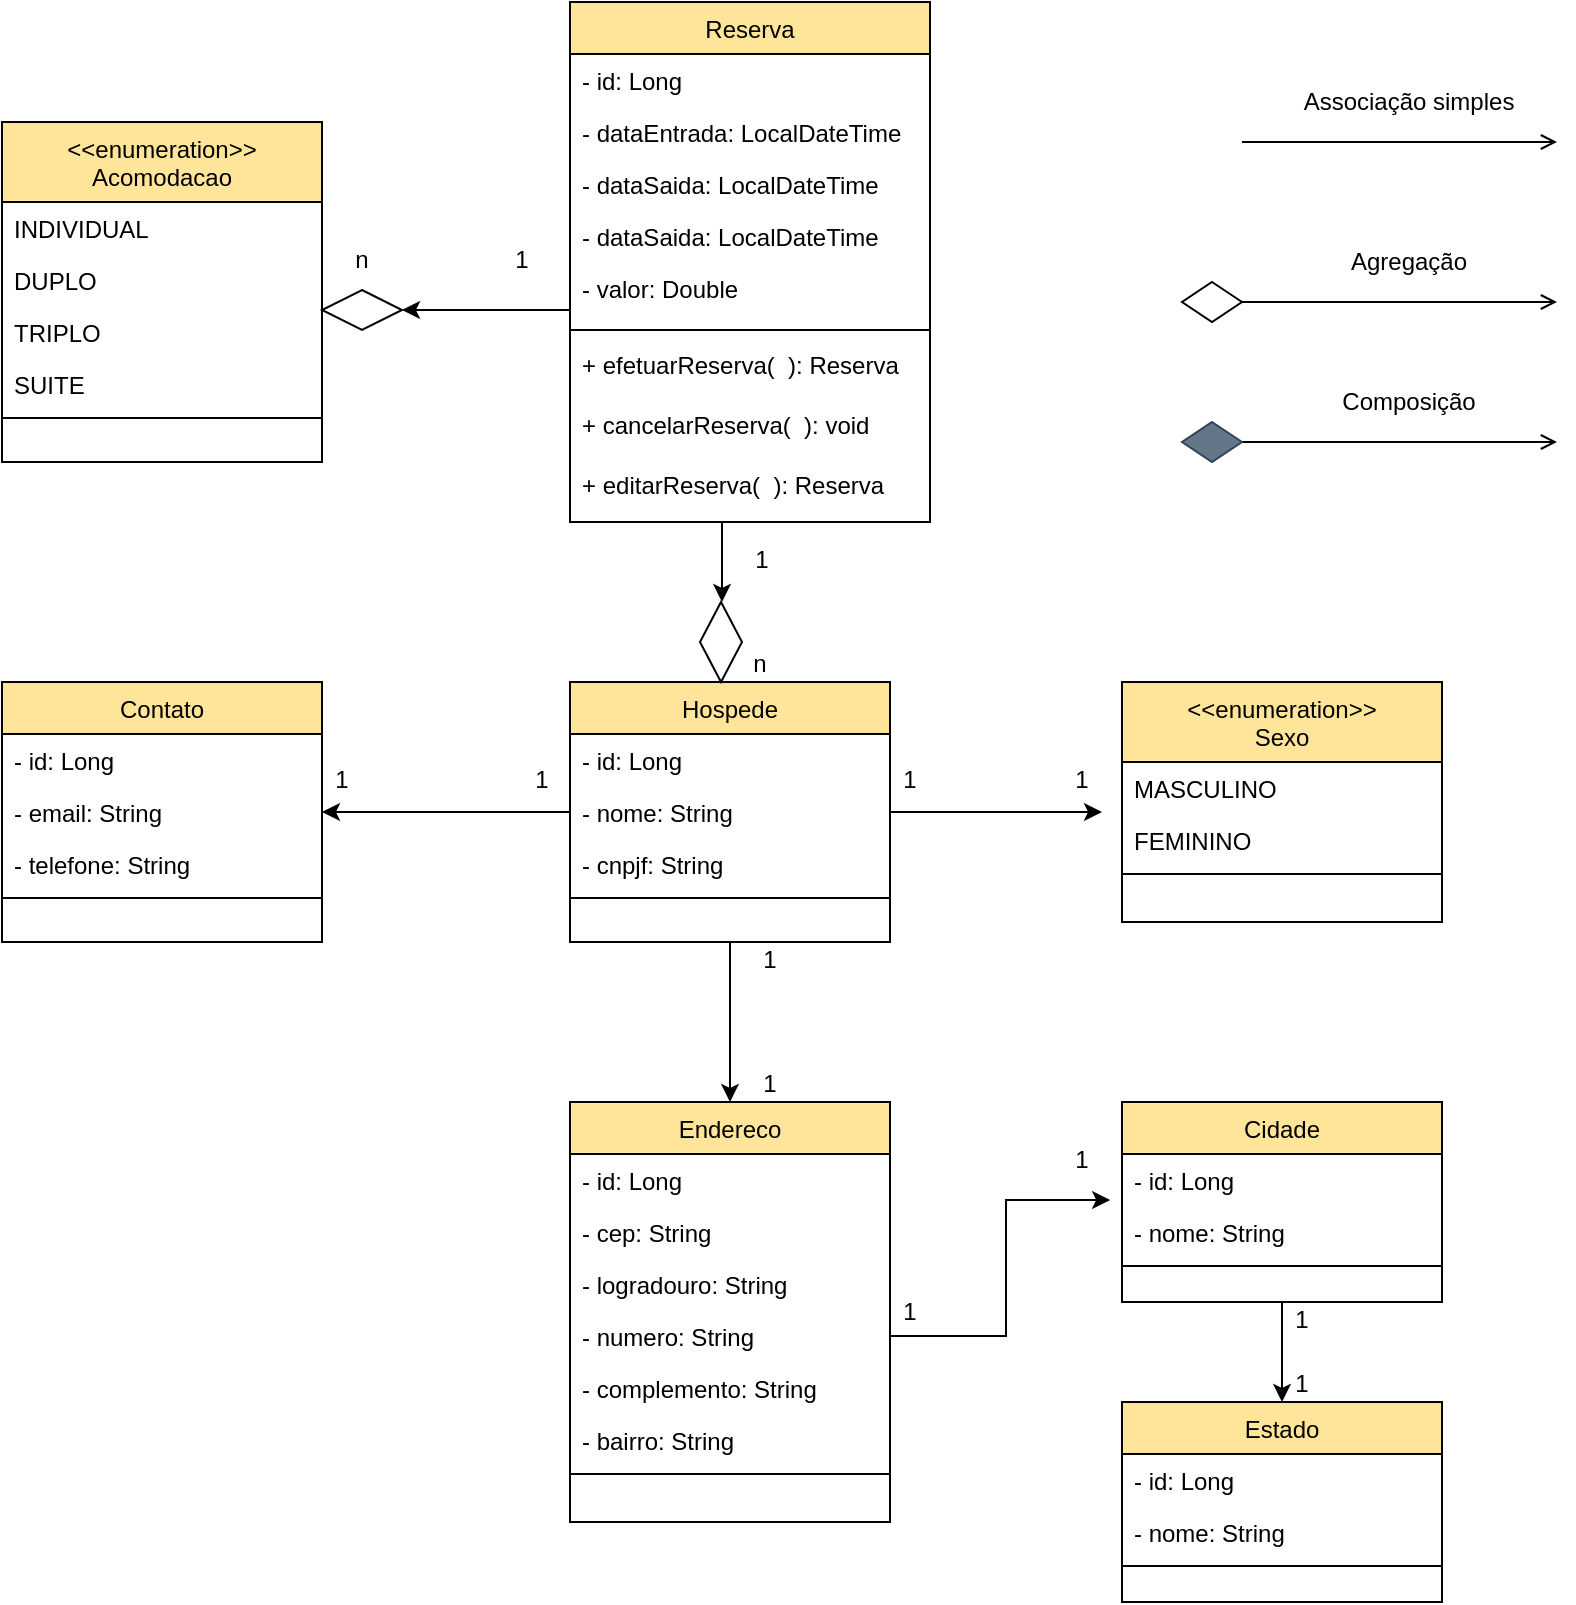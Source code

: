 <mxfile version="21.5.2" type="device">
  <diagram id="C5RBs43oDa-KdzZeNtuy" name="Page-1">
    <mxGraphModel dx="880" dy="484" grid="1" gridSize="10" guides="1" tooltips="1" connect="1" arrows="1" fold="1" page="1" pageScale="1" pageWidth="827" pageHeight="1169" math="0" shadow="0">
      <root>
        <mxCell id="WIyWlLk6GJQsqaUBKTNV-0" />
        <mxCell id="WIyWlLk6GJQsqaUBKTNV-1" parent="WIyWlLk6GJQsqaUBKTNV-0" />
        <mxCell id="zkfFHV4jXpPFQw0GAbJ--26" value="" style="endArrow=open;shadow=0;strokeWidth=1;rounded=0;endFill=1;edgeStyle=elbowEdgeStyle;elbow=vertical;" parent="WIyWlLk6GJQsqaUBKTNV-1" edge="1">
          <mxGeometry x="0.5" y="41" relative="1" as="geometry">
            <mxPoint x="660" y="90" as="sourcePoint" />
            <mxPoint x="817.5" y="90.497" as="targetPoint" />
            <mxPoint x="-40" y="32" as="offset" />
          </mxGeometry>
        </mxCell>
        <mxCell id="zkfFHV4jXpPFQw0GAbJ--29" value="Associação simples" style="text;html=1;resizable=0;points=[];;align=center;verticalAlign=middle;labelBackgroundColor=none;rounded=0;shadow=0;strokeWidth=1;fontSize=12;" parent="zkfFHV4jXpPFQw0GAbJ--26" vertex="1" connectable="0">
          <mxGeometry x="0.5" y="49" relative="1" as="geometry">
            <mxPoint x="-36" y="29" as="offset" />
          </mxGeometry>
        </mxCell>
        <mxCell id="vtJ8CXZ5d6fNkZwv_1oy-24" style="edgeStyle=orthogonalEdgeStyle;rounded=0;orthogonalLoop=1;jettySize=auto;html=1;entryX=0.5;entryY=0;entryDx=0;entryDy=0;" parent="WIyWlLk6GJQsqaUBKTNV-1" source="2EbZH6B4zTFMJtdcwyeO-7" target="2EbZH6B4zTFMJtdcwyeO-19" edge="1">
          <mxGeometry relative="1" as="geometry" />
        </mxCell>
        <mxCell id="2EbZH6B4zTFMJtdcwyeO-7" value="Hospede" style="swimlane;fontStyle=0;align=center;verticalAlign=top;childLayout=stackLayout;horizontal=1;startSize=26;horizontalStack=0;resizeParent=1;resizeLast=0;collapsible=1;marginBottom=0;rounded=0;shadow=0;strokeWidth=1;fillColor=#FFE599;" parent="WIyWlLk6GJQsqaUBKTNV-1" vertex="1">
          <mxGeometry x="324" y="360" width="160" height="130" as="geometry">
            <mxRectangle x="230" y="140" width="160" height="26" as="alternateBounds" />
          </mxGeometry>
        </mxCell>
        <mxCell id="2EbZH6B4zTFMJtdcwyeO-59" value="- id: Long" style="text;align=left;verticalAlign=top;spacingLeft=4;spacingRight=4;overflow=hidden;rotatable=0;points=[[0,0.5],[1,0.5]];portConstraint=eastwest;" parent="2EbZH6B4zTFMJtdcwyeO-7" vertex="1">
          <mxGeometry y="26" width="160" height="26" as="geometry" />
        </mxCell>
        <mxCell id="vtJ8CXZ5d6fNkZwv_1oy-33" style="edgeStyle=orthogonalEdgeStyle;rounded=0;orthogonalLoop=1;jettySize=auto;html=1;" parent="2EbZH6B4zTFMJtdcwyeO-7" source="2EbZH6B4zTFMJtdcwyeO-8" edge="1">
          <mxGeometry relative="1" as="geometry">
            <mxPoint x="266" y="65" as="targetPoint" />
          </mxGeometry>
        </mxCell>
        <mxCell id="2EbZH6B4zTFMJtdcwyeO-8" value="- nome: String" style="text;align=left;verticalAlign=top;spacingLeft=4;spacingRight=4;overflow=hidden;rotatable=0;points=[[0,0.5],[1,0.5]];portConstraint=eastwest;" parent="2EbZH6B4zTFMJtdcwyeO-7" vertex="1">
          <mxGeometry y="52" width="160" height="26" as="geometry" />
        </mxCell>
        <mxCell id="2EbZH6B4zTFMJtdcwyeO-9" value="- cnpjf: String" style="text;align=left;verticalAlign=top;spacingLeft=4;spacingRight=4;overflow=hidden;rotatable=0;points=[[0,0.5],[1,0.5]];portConstraint=eastwest;rounded=0;shadow=0;html=0;" parent="2EbZH6B4zTFMJtdcwyeO-7" vertex="1">
          <mxGeometry y="78" width="160" height="26" as="geometry" />
        </mxCell>
        <mxCell id="2EbZH6B4zTFMJtdcwyeO-11" value="" style="line;html=1;strokeWidth=1;align=left;verticalAlign=middle;spacingTop=-1;spacingLeft=3;spacingRight=3;rotatable=0;labelPosition=right;points=[];portConstraint=eastwest;" parent="2EbZH6B4zTFMJtdcwyeO-7" vertex="1">
          <mxGeometry y="104" width="160" height="8" as="geometry" />
        </mxCell>
        <mxCell id="2EbZH6B4zTFMJtdcwyeO-19" value="Endereco" style="swimlane;fontStyle=0;align=center;verticalAlign=top;childLayout=stackLayout;horizontal=1;startSize=26;horizontalStack=0;resizeParent=1;resizeLast=0;collapsible=1;marginBottom=0;rounded=0;shadow=0;strokeWidth=1;fillColor=#FFE599;" parent="WIyWlLk6GJQsqaUBKTNV-1" vertex="1">
          <mxGeometry x="324" y="570" width="160" height="210" as="geometry">
            <mxRectangle x="230" y="140" width="160" height="26" as="alternateBounds" />
          </mxGeometry>
        </mxCell>
        <mxCell id="2EbZH6B4zTFMJtdcwyeO-62" value="- id: Long" style="text;align=left;verticalAlign=top;spacingLeft=4;spacingRight=4;overflow=hidden;rotatable=0;points=[[0,0.5],[1,0.5]];portConstraint=eastwest;" parent="2EbZH6B4zTFMJtdcwyeO-19" vertex="1">
          <mxGeometry y="26" width="160" height="26" as="geometry" />
        </mxCell>
        <mxCell id="2EbZH6B4zTFMJtdcwyeO-20" value="- cep: String" style="text;align=left;verticalAlign=top;spacingLeft=4;spacingRight=4;overflow=hidden;rotatable=0;points=[[0,0.5],[1,0.5]];portConstraint=eastwest;" parent="2EbZH6B4zTFMJtdcwyeO-19" vertex="1">
          <mxGeometry y="52" width="160" height="26" as="geometry" />
        </mxCell>
        <mxCell id="2EbZH6B4zTFMJtdcwyeO-21" value="- logradouro: String&#xa;" style="text;align=left;verticalAlign=top;spacingLeft=4;spacingRight=4;overflow=hidden;rotatable=0;points=[[0,0.5],[1,0.5]];portConstraint=eastwest;rounded=0;shadow=0;html=0;" parent="2EbZH6B4zTFMJtdcwyeO-19" vertex="1">
          <mxGeometry y="78" width="160" height="26" as="geometry" />
        </mxCell>
        <mxCell id="2EbZH6B4zTFMJtdcwyeO-22" value="- numero: String" style="text;align=left;verticalAlign=top;spacingLeft=4;spacingRight=4;overflow=hidden;rotatable=0;points=[[0,0.5],[1,0.5]];portConstraint=eastwest;rounded=0;shadow=0;html=0;" parent="2EbZH6B4zTFMJtdcwyeO-19" vertex="1">
          <mxGeometry y="104" width="160" height="26" as="geometry" />
        </mxCell>
        <mxCell id="2EbZH6B4zTFMJtdcwyeO-29" value="- complemento: String" style="text;align=left;verticalAlign=top;spacingLeft=4;spacingRight=4;overflow=hidden;rotatable=0;points=[[0,0.5],[1,0.5]];portConstraint=eastwest;rounded=0;shadow=0;html=0;" parent="2EbZH6B4zTFMJtdcwyeO-19" vertex="1">
          <mxGeometry y="130" width="160" height="26" as="geometry" />
        </mxCell>
        <mxCell id="2EbZH6B4zTFMJtdcwyeO-30" value="- bairro: String" style="text;align=left;verticalAlign=top;spacingLeft=4;spacingRight=4;overflow=hidden;rotatable=0;points=[[0,0.5],[1,0.5]];portConstraint=eastwest;rounded=0;shadow=0;html=0;" parent="2EbZH6B4zTFMJtdcwyeO-19" vertex="1">
          <mxGeometry y="156" width="160" height="26" as="geometry" />
        </mxCell>
        <mxCell id="2EbZH6B4zTFMJtdcwyeO-23" value="" style="line;html=1;strokeWidth=1;align=left;verticalAlign=middle;spacingTop=-1;spacingLeft=3;spacingRight=3;rotatable=0;labelPosition=right;points=[];portConstraint=eastwest;" parent="2EbZH6B4zTFMJtdcwyeO-19" vertex="1">
          <mxGeometry y="182" width="160" height="8" as="geometry" />
        </mxCell>
        <mxCell id="2EbZH6B4zTFMJtdcwyeO-24" value="Contato" style="swimlane;fontStyle=0;align=center;verticalAlign=top;childLayout=stackLayout;horizontal=1;startSize=26;horizontalStack=0;resizeParent=1;resizeLast=0;collapsible=1;marginBottom=0;rounded=0;shadow=0;strokeWidth=1;fillColor=#FFE599;" parent="WIyWlLk6GJQsqaUBKTNV-1" vertex="1">
          <mxGeometry x="40" y="360" width="160" height="130" as="geometry">
            <mxRectangle x="230" y="140" width="160" height="26" as="alternateBounds" />
          </mxGeometry>
        </mxCell>
        <mxCell id="2EbZH6B4zTFMJtdcwyeO-61" value="- id: Long" style="text;align=left;verticalAlign=top;spacingLeft=4;spacingRight=4;overflow=hidden;rotatable=0;points=[[0,0.5],[1,0.5]];portConstraint=eastwest;" parent="2EbZH6B4zTFMJtdcwyeO-24" vertex="1">
          <mxGeometry y="26" width="160" height="26" as="geometry" />
        </mxCell>
        <mxCell id="2EbZH6B4zTFMJtdcwyeO-25" value="- email: String" style="text;align=left;verticalAlign=top;spacingLeft=4;spacingRight=4;overflow=hidden;rotatable=0;points=[[0,0.5],[1,0.5]];portConstraint=eastwest;" parent="2EbZH6B4zTFMJtdcwyeO-24" vertex="1">
          <mxGeometry y="52" width="160" height="26" as="geometry" />
        </mxCell>
        <mxCell id="2EbZH6B4zTFMJtdcwyeO-26" value="- telefone: String" style="text;align=left;verticalAlign=top;spacingLeft=4;spacingRight=4;overflow=hidden;rotatable=0;points=[[0,0.5],[1,0.5]];portConstraint=eastwest;rounded=0;shadow=0;html=0;" parent="2EbZH6B4zTFMJtdcwyeO-24" vertex="1">
          <mxGeometry y="78" width="160" height="26" as="geometry" />
        </mxCell>
        <mxCell id="2EbZH6B4zTFMJtdcwyeO-28" value="" style="line;html=1;strokeWidth=1;align=left;verticalAlign=middle;spacingTop=-1;spacingLeft=3;spacingRight=3;rotatable=0;labelPosition=right;points=[];portConstraint=eastwest;" parent="2EbZH6B4zTFMJtdcwyeO-24" vertex="1">
          <mxGeometry y="104" width="160" height="8" as="geometry" />
        </mxCell>
        <mxCell id="vtJ8CXZ5d6fNkZwv_1oy-29" style="edgeStyle=orthogonalEdgeStyle;rounded=0;orthogonalLoop=1;jettySize=auto;html=1;entryX=0.5;entryY=0;entryDx=0;entryDy=0;" parent="WIyWlLk6GJQsqaUBKTNV-1" source="2EbZH6B4zTFMJtdcwyeO-32" target="2EbZH6B4zTFMJtdcwyeO-37" edge="1">
          <mxGeometry relative="1" as="geometry" />
        </mxCell>
        <mxCell id="2EbZH6B4zTFMJtdcwyeO-32" value="Cidade" style="swimlane;fontStyle=0;align=center;verticalAlign=top;childLayout=stackLayout;horizontal=1;startSize=26;horizontalStack=0;resizeParent=1;resizeLast=0;collapsible=1;marginBottom=0;rounded=0;shadow=0;strokeWidth=1;fillColor=#FFE599;" parent="WIyWlLk6GJQsqaUBKTNV-1" vertex="1">
          <mxGeometry x="600" y="570" width="160" height="100" as="geometry">
            <mxRectangle x="230" y="140" width="160" height="26" as="alternateBounds" />
          </mxGeometry>
        </mxCell>
        <mxCell id="2EbZH6B4zTFMJtdcwyeO-64" value="- id: Long" style="text;align=left;verticalAlign=top;spacingLeft=4;spacingRight=4;overflow=hidden;rotatable=0;points=[[0,0.5],[1,0.5]];portConstraint=eastwest;" parent="2EbZH6B4zTFMJtdcwyeO-32" vertex="1">
          <mxGeometry y="26" width="160" height="26" as="geometry" />
        </mxCell>
        <mxCell id="2EbZH6B4zTFMJtdcwyeO-33" value="- nome: String" style="text;align=left;verticalAlign=top;spacingLeft=4;spacingRight=4;overflow=hidden;rotatable=0;points=[[0,0.5],[1,0.5]];portConstraint=eastwest;" parent="2EbZH6B4zTFMJtdcwyeO-32" vertex="1">
          <mxGeometry y="52" width="160" height="26" as="geometry" />
        </mxCell>
        <mxCell id="2EbZH6B4zTFMJtdcwyeO-36" value="" style="line;html=1;strokeWidth=1;align=left;verticalAlign=middle;spacingTop=-1;spacingLeft=3;spacingRight=3;rotatable=0;labelPosition=right;points=[];portConstraint=eastwest;" parent="2EbZH6B4zTFMJtdcwyeO-32" vertex="1">
          <mxGeometry y="78" width="160" height="8" as="geometry" />
        </mxCell>
        <mxCell id="2EbZH6B4zTFMJtdcwyeO-37" value="Estado" style="swimlane;fontStyle=0;align=center;verticalAlign=top;childLayout=stackLayout;horizontal=1;startSize=26;horizontalStack=0;resizeParent=1;resizeLast=0;collapsible=1;marginBottom=0;rounded=0;shadow=0;strokeWidth=1;fillColor=#FFE599;" parent="WIyWlLk6GJQsqaUBKTNV-1" vertex="1">
          <mxGeometry x="600" y="720" width="160" height="100" as="geometry">
            <mxRectangle x="230" y="140" width="160" height="26" as="alternateBounds" />
          </mxGeometry>
        </mxCell>
        <mxCell id="2EbZH6B4zTFMJtdcwyeO-63" value="- id: Long" style="text;align=left;verticalAlign=top;spacingLeft=4;spacingRight=4;overflow=hidden;rotatable=0;points=[[0,0.5],[1,0.5]];portConstraint=eastwest;" parent="2EbZH6B4zTFMJtdcwyeO-37" vertex="1">
          <mxGeometry y="26" width="160" height="26" as="geometry" />
        </mxCell>
        <mxCell id="2EbZH6B4zTFMJtdcwyeO-38" value="- nome: String" style="text;align=left;verticalAlign=top;spacingLeft=4;spacingRight=4;overflow=hidden;rotatable=0;points=[[0,0.5],[1,0.5]];portConstraint=eastwest;" parent="2EbZH6B4zTFMJtdcwyeO-37" vertex="1">
          <mxGeometry y="52" width="160" height="26" as="geometry" />
        </mxCell>
        <mxCell id="2EbZH6B4zTFMJtdcwyeO-39" value="" style="line;html=1;strokeWidth=1;align=left;verticalAlign=middle;spacingTop=-1;spacingLeft=3;spacingRight=3;rotatable=0;labelPosition=right;points=[];portConstraint=eastwest;" parent="2EbZH6B4zTFMJtdcwyeO-37" vertex="1">
          <mxGeometry y="78" width="160" height="8" as="geometry" />
        </mxCell>
        <mxCell id="vtJ8CXZ5d6fNkZwv_1oy-36" value="" style="edgeStyle=orthogonalEdgeStyle;rounded=0;orthogonalLoop=1;jettySize=auto;html=1;" parent="WIyWlLk6GJQsqaUBKTNV-1" source="2EbZH6B4zTFMJtdcwyeO-40" target="vtJ8CXZ5d6fNkZwv_1oy-35" edge="1">
          <mxGeometry relative="1" as="geometry">
            <Array as="points">
              <mxPoint x="300" y="174" />
              <mxPoint x="300" y="174" />
            </Array>
          </mxGeometry>
        </mxCell>
        <mxCell id="2EbZH6B4zTFMJtdcwyeO-40" value="Reserva" style="swimlane;fontStyle=0;align=center;verticalAlign=top;childLayout=stackLayout;horizontal=1;startSize=26;horizontalStack=0;resizeParent=1;resizeLast=0;collapsible=1;marginBottom=0;rounded=0;shadow=0;strokeWidth=1;fillColor=#FFE599;" parent="WIyWlLk6GJQsqaUBKTNV-1" vertex="1">
          <mxGeometry x="324" y="20" width="180" height="260" as="geometry">
            <mxRectangle x="230" y="140" width="160" height="26" as="alternateBounds" />
          </mxGeometry>
        </mxCell>
        <mxCell id="2EbZH6B4zTFMJtdcwyeO-60" value="- id: Long" style="text;align=left;verticalAlign=top;spacingLeft=4;spacingRight=4;overflow=hidden;rotatable=0;points=[[0,0.5],[1,0.5]];portConstraint=eastwest;" parent="2EbZH6B4zTFMJtdcwyeO-40" vertex="1">
          <mxGeometry y="26" width="180" height="26" as="geometry" />
        </mxCell>
        <mxCell id="2EbZH6B4zTFMJtdcwyeO-45" value="- dataEntrada: LocalDateTime" style="text;align=left;verticalAlign=top;spacingLeft=4;spacingRight=4;overflow=hidden;rotatable=0;points=[[0,0.5],[1,0.5]];portConstraint=eastwest;rounded=0;shadow=0;html=0;" parent="2EbZH6B4zTFMJtdcwyeO-40" vertex="1">
          <mxGeometry y="52" width="180" height="26" as="geometry" />
        </mxCell>
        <mxCell id="vtJ8CXZ5d6fNkZwv_1oy-34" value="- dataSaida: LocalDateTime" style="text;align=left;verticalAlign=top;spacingLeft=4;spacingRight=4;overflow=hidden;rotatable=0;points=[[0,0.5],[1,0.5]];portConstraint=eastwest;rounded=0;shadow=0;html=0;" parent="2EbZH6B4zTFMJtdcwyeO-40" vertex="1">
          <mxGeometry y="78" width="180" height="26" as="geometry" />
        </mxCell>
        <mxCell id="2EbZH6B4zTFMJtdcwyeO-47" value="- dataSaida: LocalDateTime" style="text;align=left;verticalAlign=top;spacingLeft=4;spacingRight=4;overflow=hidden;rotatable=0;points=[[0,0.5],[1,0.5]];portConstraint=eastwest;rounded=0;shadow=0;html=0;" parent="2EbZH6B4zTFMJtdcwyeO-40" vertex="1">
          <mxGeometry y="104" width="180" height="26" as="geometry" />
        </mxCell>
        <mxCell id="2EbZH6B4zTFMJtdcwyeO-48" value="- valor: Double" style="text;align=left;verticalAlign=top;spacingLeft=4;spacingRight=4;overflow=hidden;rotatable=0;points=[[0,0.5],[1,0.5]];portConstraint=eastwest;rounded=0;shadow=0;html=0;" parent="2EbZH6B4zTFMJtdcwyeO-40" vertex="1">
          <mxGeometry y="130" width="180" height="30" as="geometry" />
        </mxCell>
        <mxCell id="2EbZH6B4zTFMJtdcwyeO-46" value="" style="line;html=1;strokeWidth=1;align=left;verticalAlign=middle;spacingTop=-1;spacingLeft=3;spacingRight=3;rotatable=0;labelPosition=right;points=[];portConstraint=eastwest;" parent="2EbZH6B4zTFMJtdcwyeO-40" vertex="1">
          <mxGeometry y="160" width="180" height="8" as="geometry" />
        </mxCell>
        <mxCell id="vtJ8CXZ5d6fNkZwv_1oy-43" value="+ efetuarReserva(  ): Reserva" style="text;align=left;verticalAlign=top;spacingLeft=4;spacingRight=4;overflow=hidden;rotatable=0;points=[[0,0.5],[1,0.5]];portConstraint=eastwest;rounded=0;shadow=0;html=0;" parent="2EbZH6B4zTFMJtdcwyeO-40" vertex="1">
          <mxGeometry y="168" width="180" height="30" as="geometry" />
        </mxCell>
        <mxCell id="vtJ8CXZ5d6fNkZwv_1oy-44" value="+ cancelarReserva(  ): void" style="text;align=left;verticalAlign=top;spacingLeft=4;spacingRight=4;overflow=hidden;rotatable=0;points=[[0,0.5],[1,0.5]];portConstraint=eastwest;rounded=0;shadow=0;html=0;" parent="2EbZH6B4zTFMJtdcwyeO-40" vertex="1">
          <mxGeometry y="198" width="180" height="30" as="geometry" />
        </mxCell>
        <mxCell id="vtJ8CXZ5d6fNkZwv_1oy-45" value="+ editarReserva(  ): Reserva" style="text;align=left;verticalAlign=top;spacingLeft=4;spacingRight=4;overflow=hidden;rotatable=0;points=[[0,0.5],[1,0.5]];portConstraint=eastwest;rounded=0;shadow=0;html=0;" parent="2EbZH6B4zTFMJtdcwyeO-40" vertex="1">
          <mxGeometry y="228" width="180" height="30" as="geometry" />
        </mxCell>
        <mxCell id="2EbZH6B4zTFMJtdcwyeO-49" value="&lt;&lt;enumeration&gt;&gt; &#xa;Acomodacao" style="swimlane;fontStyle=0;align=center;verticalAlign=top;childLayout=stackLayout;horizontal=1;startSize=40;horizontalStack=0;resizeParent=1;resizeLast=0;collapsible=1;marginBottom=0;rounded=0;shadow=0;strokeWidth=1;fillColor=#FFE599;" parent="WIyWlLk6GJQsqaUBKTNV-1" vertex="1">
          <mxGeometry x="40" y="80" width="160" height="170" as="geometry">
            <mxRectangle x="230" y="140" width="160" height="26" as="alternateBounds" />
          </mxGeometry>
        </mxCell>
        <mxCell id="2EbZH6B4zTFMJtdcwyeO-51" value="INDIVIDUAL" style="text;align=left;verticalAlign=top;spacingLeft=4;spacingRight=4;overflow=hidden;rotatable=0;points=[[0,0.5],[1,0.5]];portConstraint=eastwest;rounded=0;shadow=0;html=0;" parent="2EbZH6B4zTFMJtdcwyeO-49" vertex="1">
          <mxGeometry y="40" width="160" height="26" as="geometry" />
        </mxCell>
        <mxCell id="2EbZH6B4zTFMJtdcwyeO-55" value="DUPLO" style="text;align=left;verticalAlign=top;spacingLeft=4;spacingRight=4;overflow=hidden;rotatable=0;points=[[0,0.5],[1,0.5]];portConstraint=eastwest;rounded=0;shadow=0;html=0;" parent="2EbZH6B4zTFMJtdcwyeO-49" vertex="1">
          <mxGeometry y="66" width="160" height="26" as="geometry" />
        </mxCell>
        <mxCell id="2EbZH6B4zTFMJtdcwyeO-56" value="TRIPLO" style="text;align=left;verticalAlign=top;spacingLeft=4;spacingRight=4;overflow=hidden;rotatable=0;points=[[0,0.5],[1,0.5]];portConstraint=eastwest;rounded=0;shadow=0;html=0;" parent="2EbZH6B4zTFMJtdcwyeO-49" vertex="1">
          <mxGeometry y="92" width="160" height="26" as="geometry" />
        </mxCell>
        <mxCell id="2EbZH6B4zTFMJtdcwyeO-57" value="SUITE" style="text;align=left;verticalAlign=top;spacingLeft=4;spacingRight=4;overflow=hidden;rotatable=0;points=[[0,0.5],[1,0.5]];portConstraint=eastwest;rounded=0;shadow=0;html=0;" parent="2EbZH6B4zTFMJtdcwyeO-49" vertex="1">
          <mxGeometry y="118" width="160" height="26" as="geometry" />
        </mxCell>
        <mxCell id="2EbZH6B4zTFMJtdcwyeO-53" value="" style="line;html=1;strokeWidth=1;align=left;verticalAlign=middle;spacingTop=-1;spacingLeft=3;spacingRight=3;rotatable=0;labelPosition=right;points=[];portConstraint=eastwest;" parent="2EbZH6B4zTFMJtdcwyeO-49" vertex="1">
          <mxGeometry y="144" width="160" height="8" as="geometry" />
        </mxCell>
        <mxCell id="vtJ8CXZ5d6fNkZwv_1oy-2" value="" style="endArrow=open;shadow=0;strokeWidth=1;rounded=0;endFill=1;edgeStyle=elbowEdgeStyle;elbow=vertical;" parent="WIyWlLk6GJQsqaUBKTNV-1" edge="1">
          <mxGeometry x="0.5" y="41" relative="1" as="geometry">
            <mxPoint x="660" y="170" as="sourcePoint" />
            <mxPoint x="817.5" y="170.497" as="targetPoint" />
            <mxPoint x="-40" y="32" as="offset" />
          </mxGeometry>
        </mxCell>
        <mxCell id="vtJ8CXZ5d6fNkZwv_1oy-3" value="Agregação" style="text;html=1;resizable=0;points=[];;align=center;verticalAlign=middle;labelBackgroundColor=none;rounded=0;shadow=0;strokeWidth=1;fontSize=12;" parent="vtJ8CXZ5d6fNkZwv_1oy-2" vertex="1" connectable="0">
          <mxGeometry x="0.5" y="49" relative="1" as="geometry">
            <mxPoint x="-36" y="29" as="offset" />
          </mxGeometry>
        </mxCell>
        <mxCell id="vtJ8CXZ5d6fNkZwv_1oy-4" value="" style="rhombus;whiteSpace=wrap;html=1;" parent="WIyWlLk6GJQsqaUBKTNV-1" vertex="1">
          <mxGeometry x="630" y="160" width="30" height="20" as="geometry" />
        </mxCell>
        <mxCell id="vtJ8CXZ5d6fNkZwv_1oy-5" value="" style="endArrow=open;shadow=0;strokeWidth=1;rounded=0;endFill=1;edgeStyle=elbowEdgeStyle;elbow=vertical;" parent="WIyWlLk6GJQsqaUBKTNV-1" edge="1">
          <mxGeometry x="0.5" y="41" relative="1" as="geometry">
            <mxPoint x="660" y="240" as="sourcePoint" />
            <mxPoint x="817.5" y="240.497" as="targetPoint" />
            <mxPoint x="-40" y="32" as="offset" />
          </mxGeometry>
        </mxCell>
        <mxCell id="vtJ8CXZ5d6fNkZwv_1oy-6" value="Composição" style="text;html=1;resizable=0;points=[];;align=center;verticalAlign=middle;labelBackgroundColor=none;rounded=0;shadow=0;strokeWidth=1;fontSize=12;" parent="vtJ8CXZ5d6fNkZwv_1oy-5" vertex="1" connectable="0">
          <mxGeometry x="0.5" y="49" relative="1" as="geometry">
            <mxPoint x="-36" y="29" as="offset" />
          </mxGeometry>
        </mxCell>
        <mxCell id="vtJ8CXZ5d6fNkZwv_1oy-7" value="" style="rhombus;whiteSpace=wrap;html=1;fillColor=#647687;fontColor=#ffffff;strokeColor=#314354;" parent="WIyWlLk6GJQsqaUBKTNV-1" vertex="1">
          <mxGeometry x="630" y="230" width="30" height="20" as="geometry" />
        </mxCell>
        <mxCell id="vtJ8CXZ5d6fNkZwv_1oy-8" value="&lt;&lt;enumeration&gt;&gt; &#xa;Sexo" style="swimlane;fontStyle=0;align=center;verticalAlign=top;childLayout=stackLayout;horizontal=1;startSize=40;horizontalStack=0;resizeParent=1;resizeLast=0;collapsible=1;marginBottom=0;rounded=0;shadow=0;strokeWidth=1;fillColor=#FFE599;" parent="WIyWlLk6GJQsqaUBKTNV-1" vertex="1">
          <mxGeometry x="600" y="360" width="160" height="120" as="geometry">
            <mxRectangle x="230" y="140" width="160" height="26" as="alternateBounds" />
          </mxGeometry>
        </mxCell>
        <mxCell id="vtJ8CXZ5d6fNkZwv_1oy-9" value="MASCULINO" style="text;align=left;verticalAlign=top;spacingLeft=4;spacingRight=4;overflow=hidden;rotatable=0;points=[[0,0.5],[1,0.5]];portConstraint=eastwest;rounded=0;shadow=0;html=0;" parent="vtJ8CXZ5d6fNkZwv_1oy-8" vertex="1">
          <mxGeometry y="40" width="160" height="26" as="geometry" />
        </mxCell>
        <mxCell id="vtJ8CXZ5d6fNkZwv_1oy-10" value="FEMININO" style="text;align=left;verticalAlign=top;spacingLeft=4;spacingRight=4;overflow=hidden;rotatable=0;points=[[0,0.5],[1,0.5]];portConstraint=eastwest;rounded=0;shadow=0;html=0;" parent="vtJ8CXZ5d6fNkZwv_1oy-8" vertex="1">
          <mxGeometry y="66" width="160" height="26" as="geometry" />
        </mxCell>
        <mxCell id="vtJ8CXZ5d6fNkZwv_1oy-13" value="" style="line;html=1;strokeWidth=1;align=left;verticalAlign=middle;spacingTop=-1;spacingLeft=3;spacingRight=3;rotatable=0;labelPosition=right;points=[];portConstraint=eastwest;" parent="vtJ8CXZ5d6fNkZwv_1oy-8" vertex="1">
          <mxGeometry y="92" width="160" height="8" as="geometry" />
        </mxCell>
        <mxCell id="vtJ8CXZ5d6fNkZwv_1oy-25" style="edgeStyle=orthogonalEdgeStyle;rounded=0;orthogonalLoop=1;jettySize=auto;html=1;entryX=-0.037;entryY=-0.115;entryDx=0;entryDy=0;entryPerimeter=0;" parent="WIyWlLk6GJQsqaUBKTNV-1" source="2EbZH6B4zTFMJtdcwyeO-22" target="2EbZH6B4zTFMJtdcwyeO-33" edge="1">
          <mxGeometry relative="1" as="geometry" />
        </mxCell>
        <mxCell id="vtJ8CXZ5d6fNkZwv_1oy-30" style="edgeStyle=orthogonalEdgeStyle;rounded=0;orthogonalLoop=1;jettySize=auto;html=1;entryX=1;entryY=0.5;entryDx=0;entryDy=0;" parent="WIyWlLk6GJQsqaUBKTNV-1" source="2EbZH6B4zTFMJtdcwyeO-8" target="2EbZH6B4zTFMJtdcwyeO-25" edge="1">
          <mxGeometry relative="1" as="geometry" />
        </mxCell>
        <mxCell id="vtJ8CXZ5d6fNkZwv_1oy-35" value="" style="rhombus;whiteSpace=wrap;html=1;verticalAlign=top;fontStyle=0;startSize=26;rounded=0;shadow=0;strokeWidth=1;" parent="WIyWlLk6GJQsqaUBKTNV-1" vertex="1">
          <mxGeometry x="200" y="164" width="40" height="20" as="geometry" />
        </mxCell>
        <mxCell id="vtJ8CXZ5d6fNkZwv_1oy-40" value="" style="rhombus;whiteSpace=wrap;html=1;verticalAlign=top;fontStyle=0;startSize=26;rounded=0;shadow=0;strokeWidth=1;" parent="WIyWlLk6GJQsqaUBKTNV-1" vertex="1">
          <mxGeometry x="389" y="320" width="21" height="40" as="geometry" />
        </mxCell>
        <mxCell id="vtJ8CXZ5d6fNkZwv_1oy-41" value="" style="edgeStyle=orthogonalEdgeStyle;rounded=0;orthogonalLoop=1;jettySize=auto;html=1;" parent="WIyWlLk6GJQsqaUBKTNV-1" edge="1">
          <mxGeometry relative="1" as="geometry">
            <mxPoint x="400" y="290" as="sourcePoint" />
            <mxPoint x="400" y="320" as="targetPoint" />
            <Array as="points">
              <mxPoint x="400" y="280" />
              <mxPoint x="400" y="280" />
            </Array>
          </mxGeometry>
        </mxCell>
        <mxCell id="vtJ8CXZ5d6fNkZwv_1oy-46" value="n" style="text;html=1;strokeColor=none;fillColor=none;align=center;verticalAlign=middle;whiteSpace=wrap;rounded=0;" parent="WIyWlLk6GJQsqaUBKTNV-1" vertex="1">
          <mxGeometry x="190" y="140" width="60" height="17.5" as="geometry" />
        </mxCell>
        <mxCell id="vtJ8CXZ5d6fNkZwv_1oy-47" value="1" style="text;html=1;strokeColor=none;fillColor=none;align=center;verticalAlign=middle;whiteSpace=wrap;rounded=0;" parent="WIyWlLk6GJQsqaUBKTNV-1" vertex="1">
          <mxGeometry x="290" y="140" width="20" height="17.5" as="geometry" />
        </mxCell>
        <mxCell id="vtJ8CXZ5d6fNkZwv_1oy-48" value="1" style="text;html=1;strokeColor=none;fillColor=none;align=center;verticalAlign=middle;whiteSpace=wrap;rounded=0;" parent="WIyWlLk6GJQsqaUBKTNV-1" vertex="1">
          <mxGeometry x="410" y="290" width="20" height="17.5" as="geometry" />
        </mxCell>
        <mxCell id="vtJ8CXZ5d6fNkZwv_1oy-49" value="n" style="text;html=1;strokeColor=none;fillColor=none;align=center;verticalAlign=middle;whiteSpace=wrap;rounded=0;" parent="WIyWlLk6GJQsqaUBKTNV-1" vertex="1">
          <mxGeometry x="389" y="342.5" width="60" height="17.5" as="geometry" />
        </mxCell>
        <mxCell id="vtJ8CXZ5d6fNkZwv_1oy-50" value="1" style="text;html=1;strokeColor=none;fillColor=none;align=center;verticalAlign=middle;whiteSpace=wrap;rounded=0;" parent="WIyWlLk6GJQsqaUBKTNV-1" vertex="1">
          <mxGeometry x="484" y="400" width="20" height="17.5" as="geometry" />
        </mxCell>
        <mxCell id="vtJ8CXZ5d6fNkZwv_1oy-52" value="1" style="text;html=1;strokeColor=none;fillColor=none;align=center;verticalAlign=middle;whiteSpace=wrap;rounded=0;" parent="WIyWlLk6GJQsqaUBKTNV-1" vertex="1">
          <mxGeometry x="570" y="400" width="20" height="17.5" as="geometry" />
        </mxCell>
        <mxCell id="vtJ8CXZ5d6fNkZwv_1oy-53" value="1" style="text;html=1;strokeColor=none;fillColor=none;align=center;verticalAlign=middle;whiteSpace=wrap;rounded=0;" parent="WIyWlLk6GJQsqaUBKTNV-1" vertex="1">
          <mxGeometry x="300" y="400" width="20" height="17.5" as="geometry" />
        </mxCell>
        <mxCell id="vtJ8CXZ5d6fNkZwv_1oy-54" value="1" style="text;html=1;strokeColor=none;fillColor=none;align=center;verticalAlign=middle;whiteSpace=wrap;rounded=0;" parent="WIyWlLk6GJQsqaUBKTNV-1" vertex="1">
          <mxGeometry x="200" y="400" width="20" height="17.5" as="geometry" />
        </mxCell>
        <mxCell id="vtJ8CXZ5d6fNkZwv_1oy-55" value="1" style="text;html=1;strokeColor=none;fillColor=none;align=center;verticalAlign=middle;whiteSpace=wrap;rounded=0;" parent="WIyWlLk6GJQsqaUBKTNV-1" vertex="1">
          <mxGeometry x="414" y="490" width="20" height="17.5" as="geometry" />
        </mxCell>
        <mxCell id="vtJ8CXZ5d6fNkZwv_1oy-56" value="1" style="text;html=1;strokeColor=none;fillColor=none;align=center;verticalAlign=middle;whiteSpace=wrap;rounded=0;" parent="WIyWlLk6GJQsqaUBKTNV-1" vertex="1">
          <mxGeometry x="414" y="552.5" width="20" height="17.5" as="geometry" />
        </mxCell>
        <mxCell id="vtJ8CXZ5d6fNkZwv_1oy-57" value="1" style="text;html=1;strokeColor=none;fillColor=none;align=center;verticalAlign=middle;whiteSpace=wrap;rounded=0;" parent="WIyWlLk6GJQsqaUBKTNV-1" vertex="1">
          <mxGeometry x="484" y="666.25" width="20" height="17.5" as="geometry" />
        </mxCell>
        <mxCell id="vtJ8CXZ5d6fNkZwv_1oy-58" value="1" style="text;html=1;strokeColor=none;fillColor=none;align=center;verticalAlign=middle;whiteSpace=wrap;rounded=0;" parent="WIyWlLk6GJQsqaUBKTNV-1" vertex="1">
          <mxGeometry x="570" y="590" width="20" height="17.5" as="geometry" />
        </mxCell>
        <mxCell id="vtJ8CXZ5d6fNkZwv_1oy-59" value="1" style="text;html=1;strokeColor=none;fillColor=none;align=center;verticalAlign=middle;whiteSpace=wrap;rounded=0;" parent="WIyWlLk6GJQsqaUBKTNV-1" vertex="1">
          <mxGeometry x="680" y="670" width="20" height="17.5" as="geometry" />
        </mxCell>
        <mxCell id="vtJ8CXZ5d6fNkZwv_1oy-60" value="1" style="text;html=1;strokeColor=none;fillColor=none;align=center;verticalAlign=middle;whiteSpace=wrap;rounded=0;" parent="WIyWlLk6GJQsqaUBKTNV-1" vertex="1">
          <mxGeometry x="680" y="702.5" width="20" height="17.5" as="geometry" />
        </mxCell>
      </root>
    </mxGraphModel>
  </diagram>
</mxfile>
